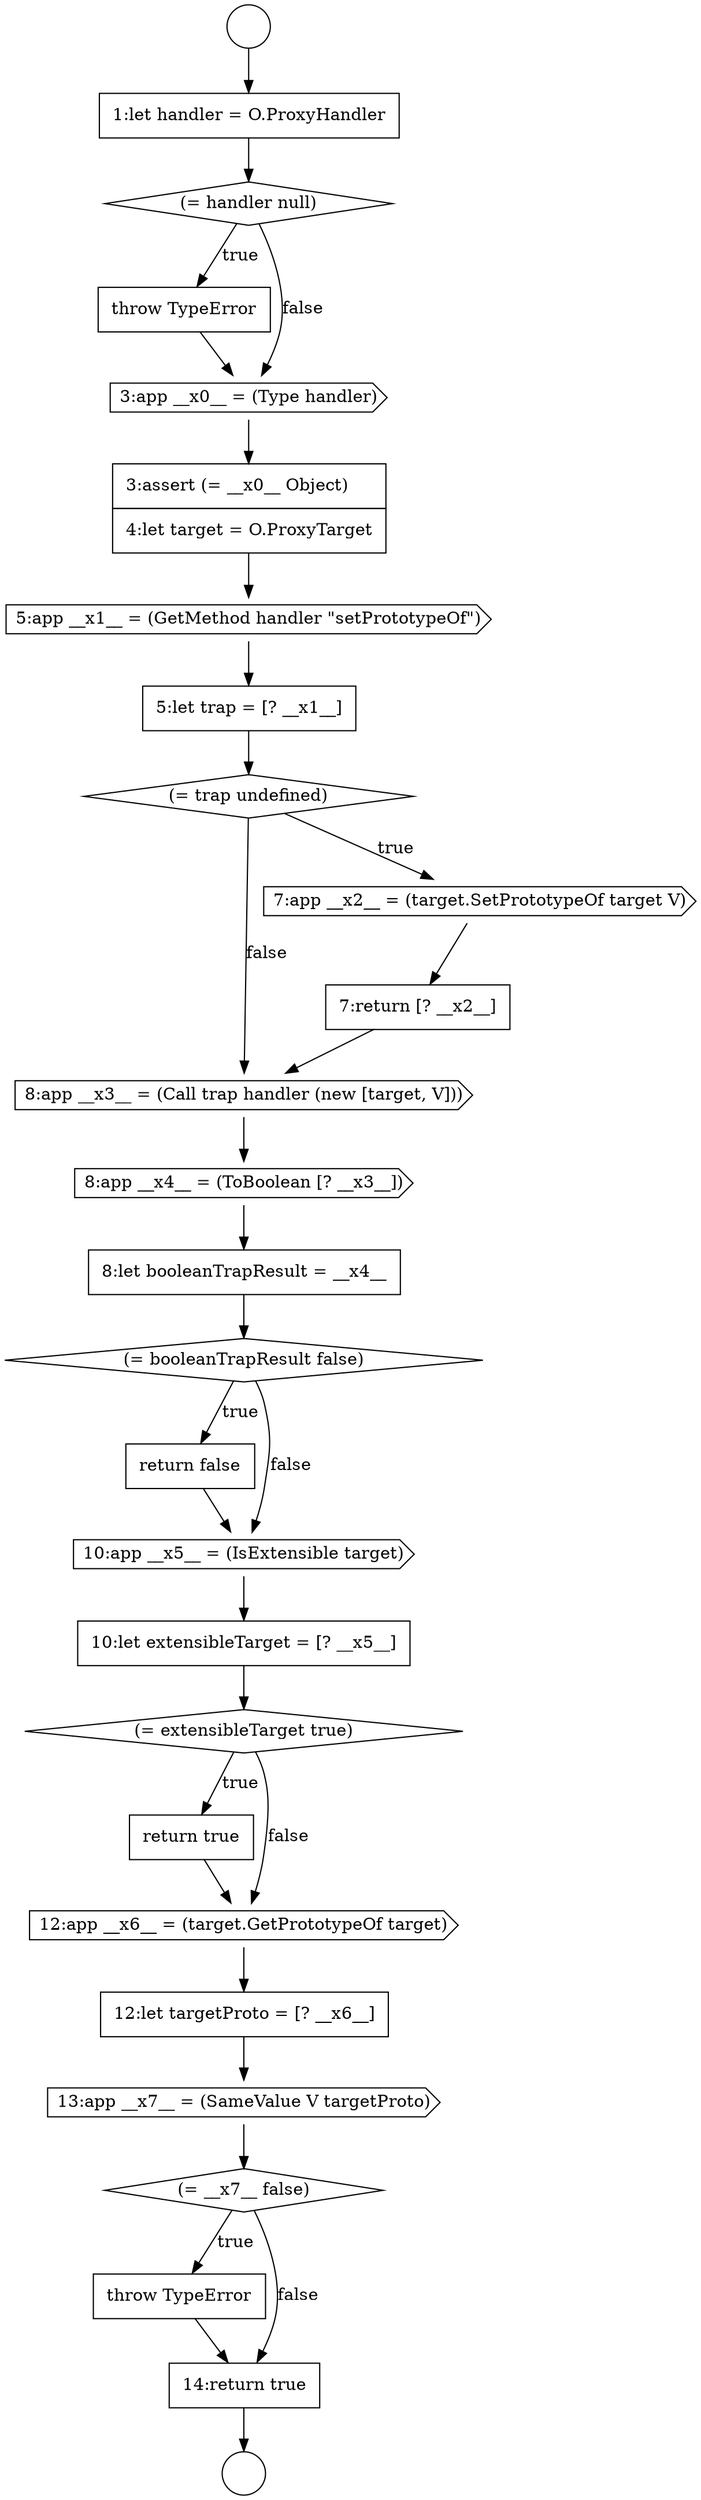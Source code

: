 digraph {
  node2712 [shape=none, margin=0, label=<<font color="black">
    <table border="0" cellborder="1" cellspacing="0" cellpadding="10">
      <tr><td align="left">12:let targetProto = [? __x6__]</td></tr>
    </table>
  </font>> color="black" fillcolor="white" style=filled]
  node2705 [shape=diamond, label=<<font color="black">(= booleanTrapResult false)</font>> color="black" fillcolor="white" style=filled]
  node2697 [shape=cds, label=<<font color="black">5:app __x1__ = (GetMethod handler &quot;setPrototypeOf&quot;)</font>> color="black" fillcolor="white" style=filled]
  node2702 [shape=cds, label=<<font color="black">8:app __x3__ = (Call trap handler (new [target, V]))</font>> color="black" fillcolor="white" style=filled]
  node2706 [shape=none, margin=0, label=<<font color="black">
    <table border="0" cellborder="1" cellspacing="0" cellpadding="10">
      <tr><td align="left">return false</td></tr>
    </table>
  </font>> color="black" fillcolor="white" style=filled]
  node2710 [shape=none, margin=0, label=<<font color="black">
    <table border="0" cellborder="1" cellspacing="0" cellpadding="10">
      <tr><td align="left">return true</td></tr>
    </table>
  </font>> color="black" fillcolor="white" style=filled]
  node2693 [shape=diamond, label=<<font color="black">(= handler null)</font>> color="black" fillcolor="white" style=filled]
  node2715 [shape=none, margin=0, label=<<font color="black">
    <table border="0" cellborder="1" cellspacing="0" cellpadding="10">
      <tr><td align="left">throw TypeError</td></tr>
    </table>
  </font>> color="black" fillcolor="white" style=filled]
  node2711 [shape=cds, label=<<font color="black">12:app __x6__ = (target.GetPrototypeOf target)</font>> color="black" fillcolor="white" style=filled]
  node2696 [shape=none, margin=0, label=<<font color="black">
    <table border="0" cellborder="1" cellspacing="0" cellpadding="10">
      <tr><td align="left">3:assert (= __x0__ Object)</td></tr>
      <tr><td align="left">4:let target = O.ProxyTarget</td></tr>
    </table>
  </font>> color="black" fillcolor="white" style=filled]
  node2707 [shape=cds, label=<<font color="black">10:app __x5__ = (IsExtensible target)</font>> color="black" fillcolor="white" style=filled]
  node2699 [shape=diamond, label=<<font color="black">(= trap undefined)</font>> color="black" fillcolor="white" style=filled]
  node2690 [shape=circle label=" " color="black" fillcolor="white" style=filled]
  node2698 [shape=none, margin=0, label=<<font color="black">
    <table border="0" cellborder="1" cellspacing="0" cellpadding="10">
      <tr><td align="left">5:let trap = [? __x1__]</td></tr>
    </table>
  </font>> color="black" fillcolor="white" style=filled]
  node2708 [shape=none, margin=0, label=<<font color="black">
    <table border="0" cellborder="1" cellspacing="0" cellpadding="10">
      <tr><td align="left">10:let extensibleTarget = [? __x5__]</td></tr>
    </table>
  </font>> color="black" fillcolor="white" style=filled]
  node2703 [shape=cds, label=<<font color="black">8:app __x4__ = (ToBoolean [? __x3__])</font>> color="black" fillcolor="white" style=filled]
  node2691 [shape=circle label=" " color="black" fillcolor="white" style=filled]
  node2713 [shape=cds, label=<<font color="black">13:app __x7__ = (SameValue V targetProto)</font>> color="black" fillcolor="white" style=filled]
  node2709 [shape=diamond, label=<<font color="black">(= extensibleTarget true)</font>> color="black" fillcolor="white" style=filled]
  node2692 [shape=none, margin=0, label=<<font color="black">
    <table border="0" cellborder="1" cellspacing="0" cellpadding="10">
      <tr><td align="left">1:let handler = O.ProxyHandler</td></tr>
    </table>
  </font>> color="black" fillcolor="white" style=filled]
  node2694 [shape=none, margin=0, label=<<font color="black">
    <table border="0" cellborder="1" cellspacing="0" cellpadding="10">
      <tr><td align="left">throw TypeError</td></tr>
    </table>
  </font>> color="black" fillcolor="white" style=filled]
  node2716 [shape=none, margin=0, label=<<font color="black">
    <table border="0" cellborder="1" cellspacing="0" cellpadding="10">
      <tr><td align="left">14:return true</td></tr>
    </table>
  </font>> color="black" fillcolor="white" style=filled]
  node2695 [shape=cds, label=<<font color="black">3:app __x0__ = (Type handler)</font>> color="black" fillcolor="white" style=filled]
  node2700 [shape=cds, label=<<font color="black">7:app __x2__ = (target.SetPrototypeOf target V)</font>> color="black" fillcolor="white" style=filled]
  node2701 [shape=none, margin=0, label=<<font color="black">
    <table border="0" cellborder="1" cellspacing="0" cellpadding="10">
      <tr><td align="left">7:return [? __x2__]</td></tr>
    </table>
  </font>> color="black" fillcolor="white" style=filled]
  node2704 [shape=none, margin=0, label=<<font color="black">
    <table border="0" cellborder="1" cellspacing="0" cellpadding="10">
      <tr><td align="left">8:let booleanTrapResult = __x4__</td></tr>
    </table>
  </font>> color="black" fillcolor="white" style=filled]
  node2714 [shape=diamond, label=<<font color="black">(= __x7__ false)</font>> color="black" fillcolor="white" style=filled]
  node2716 -> node2691 [ color="black"]
  node2713 -> node2714 [ color="black"]
  node2710 -> node2711 [ color="black"]
  node2692 -> node2693 [ color="black"]
  node2705 -> node2706 [label=<<font color="black">true</font>> color="black"]
  node2705 -> node2707 [label=<<font color="black">false</font>> color="black"]
  node2690 -> node2692 [ color="black"]
  node2708 -> node2709 [ color="black"]
  node2699 -> node2700 [label=<<font color="black">true</font>> color="black"]
  node2699 -> node2702 [label=<<font color="black">false</font>> color="black"]
  node2696 -> node2697 [ color="black"]
  node2694 -> node2695 [ color="black"]
  node2714 -> node2715 [label=<<font color="black">true</font>> color="black"]
  node2714 -> node2716 [label=<<font color="black">false</font>> color="black"]
  node2709 -> node2710 [label=<<font color="black">true</font>> color="black"]
  node2709 -> node2711 [label=<<font color="black">false</font>> color="black"]
  node2711 -> node2712 [ color="black"]
  node2700 -> node2701 [ color="black"]
  node2707 -> node2708 [ color="black"]
  node2715 -> node2716 [ color="black"]
  node2698 -> node2699 [ color="black"]
  node2702 -> node2703 [ color="black"]
  node2706 -> node2707 [ color="black"]
  node2703 -> node2704 [ color="black"]
  node2704 -> node2705 [ color="black"]
  node2701 -> node2702 [ color="black"]
  node2697 -> node2698 [ color="black"]
  node2712 -> node2713 [ color="black"]
  node2695 -> node2696 [ color="black"]
  node2693 -> node2694 [label=<<font color="black">true</font>> color="black"]
  node2693 -> node2695 [label=<<font color="black">false</font>> color="black"]
}
